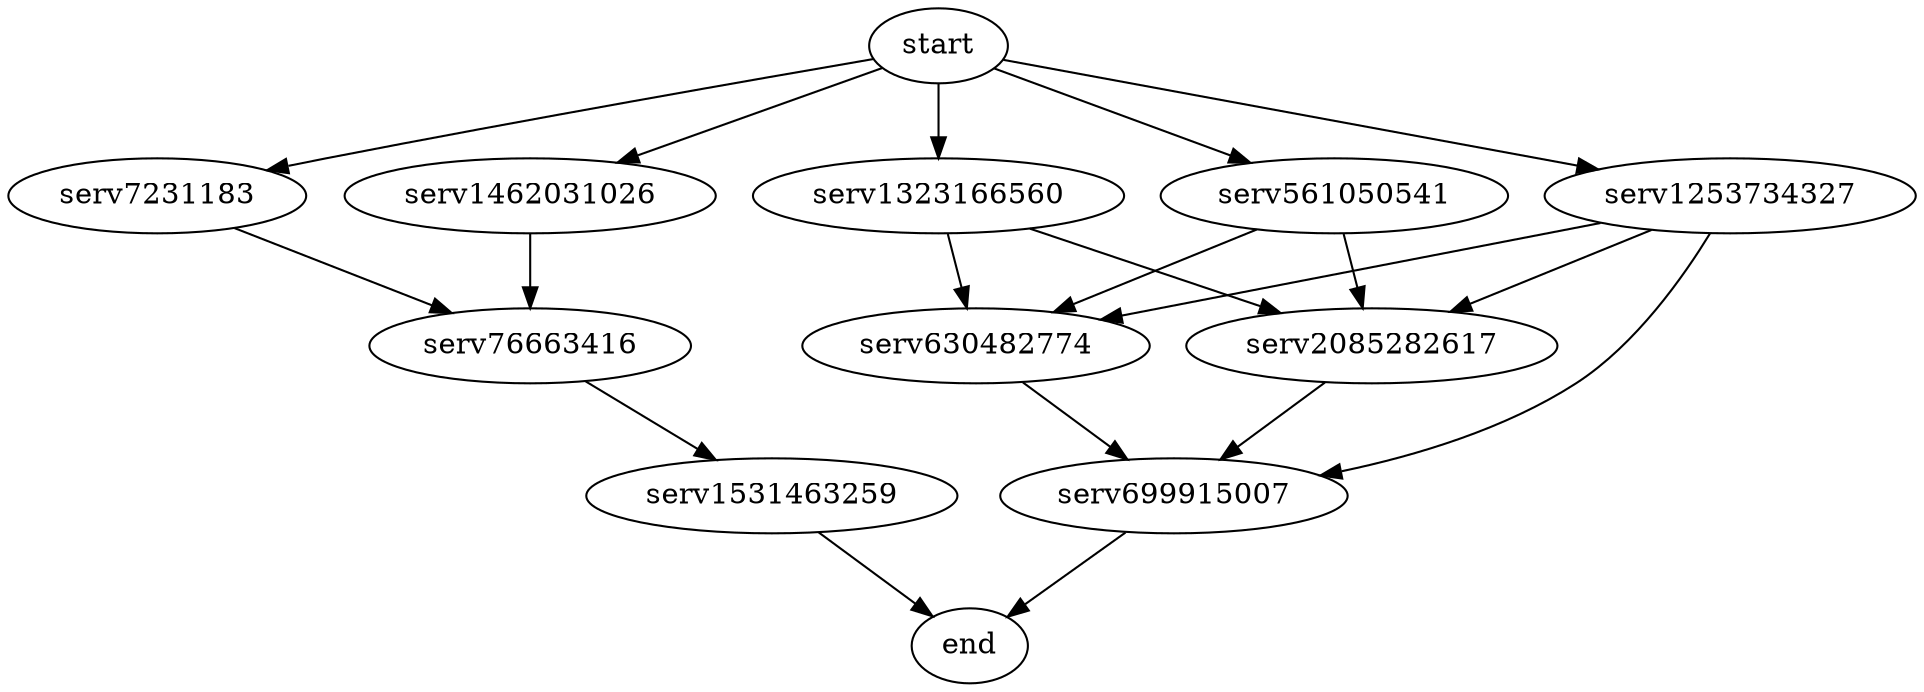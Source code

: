 digraph g {start->serv1323166560; start->serv1462031026; start->serv7231183; start->serv1253734327; serv7231183->serv76663416; serv1462031026->serv76663416; serv76663416->serv1531463259; start->serv561050541; serv1323166560->serv2085282617; serv1253734327->serv2085282617; serv561050541->serv2085282617; serv1323166560->serv630482774; serv1253734327->serv630482774; serv561050541->serv630482774; serv2085282617->serv699915007; serv630482774->serv699915007; serv1253734327->serv699915007; serv1531463259->end; serv699915007->end; }